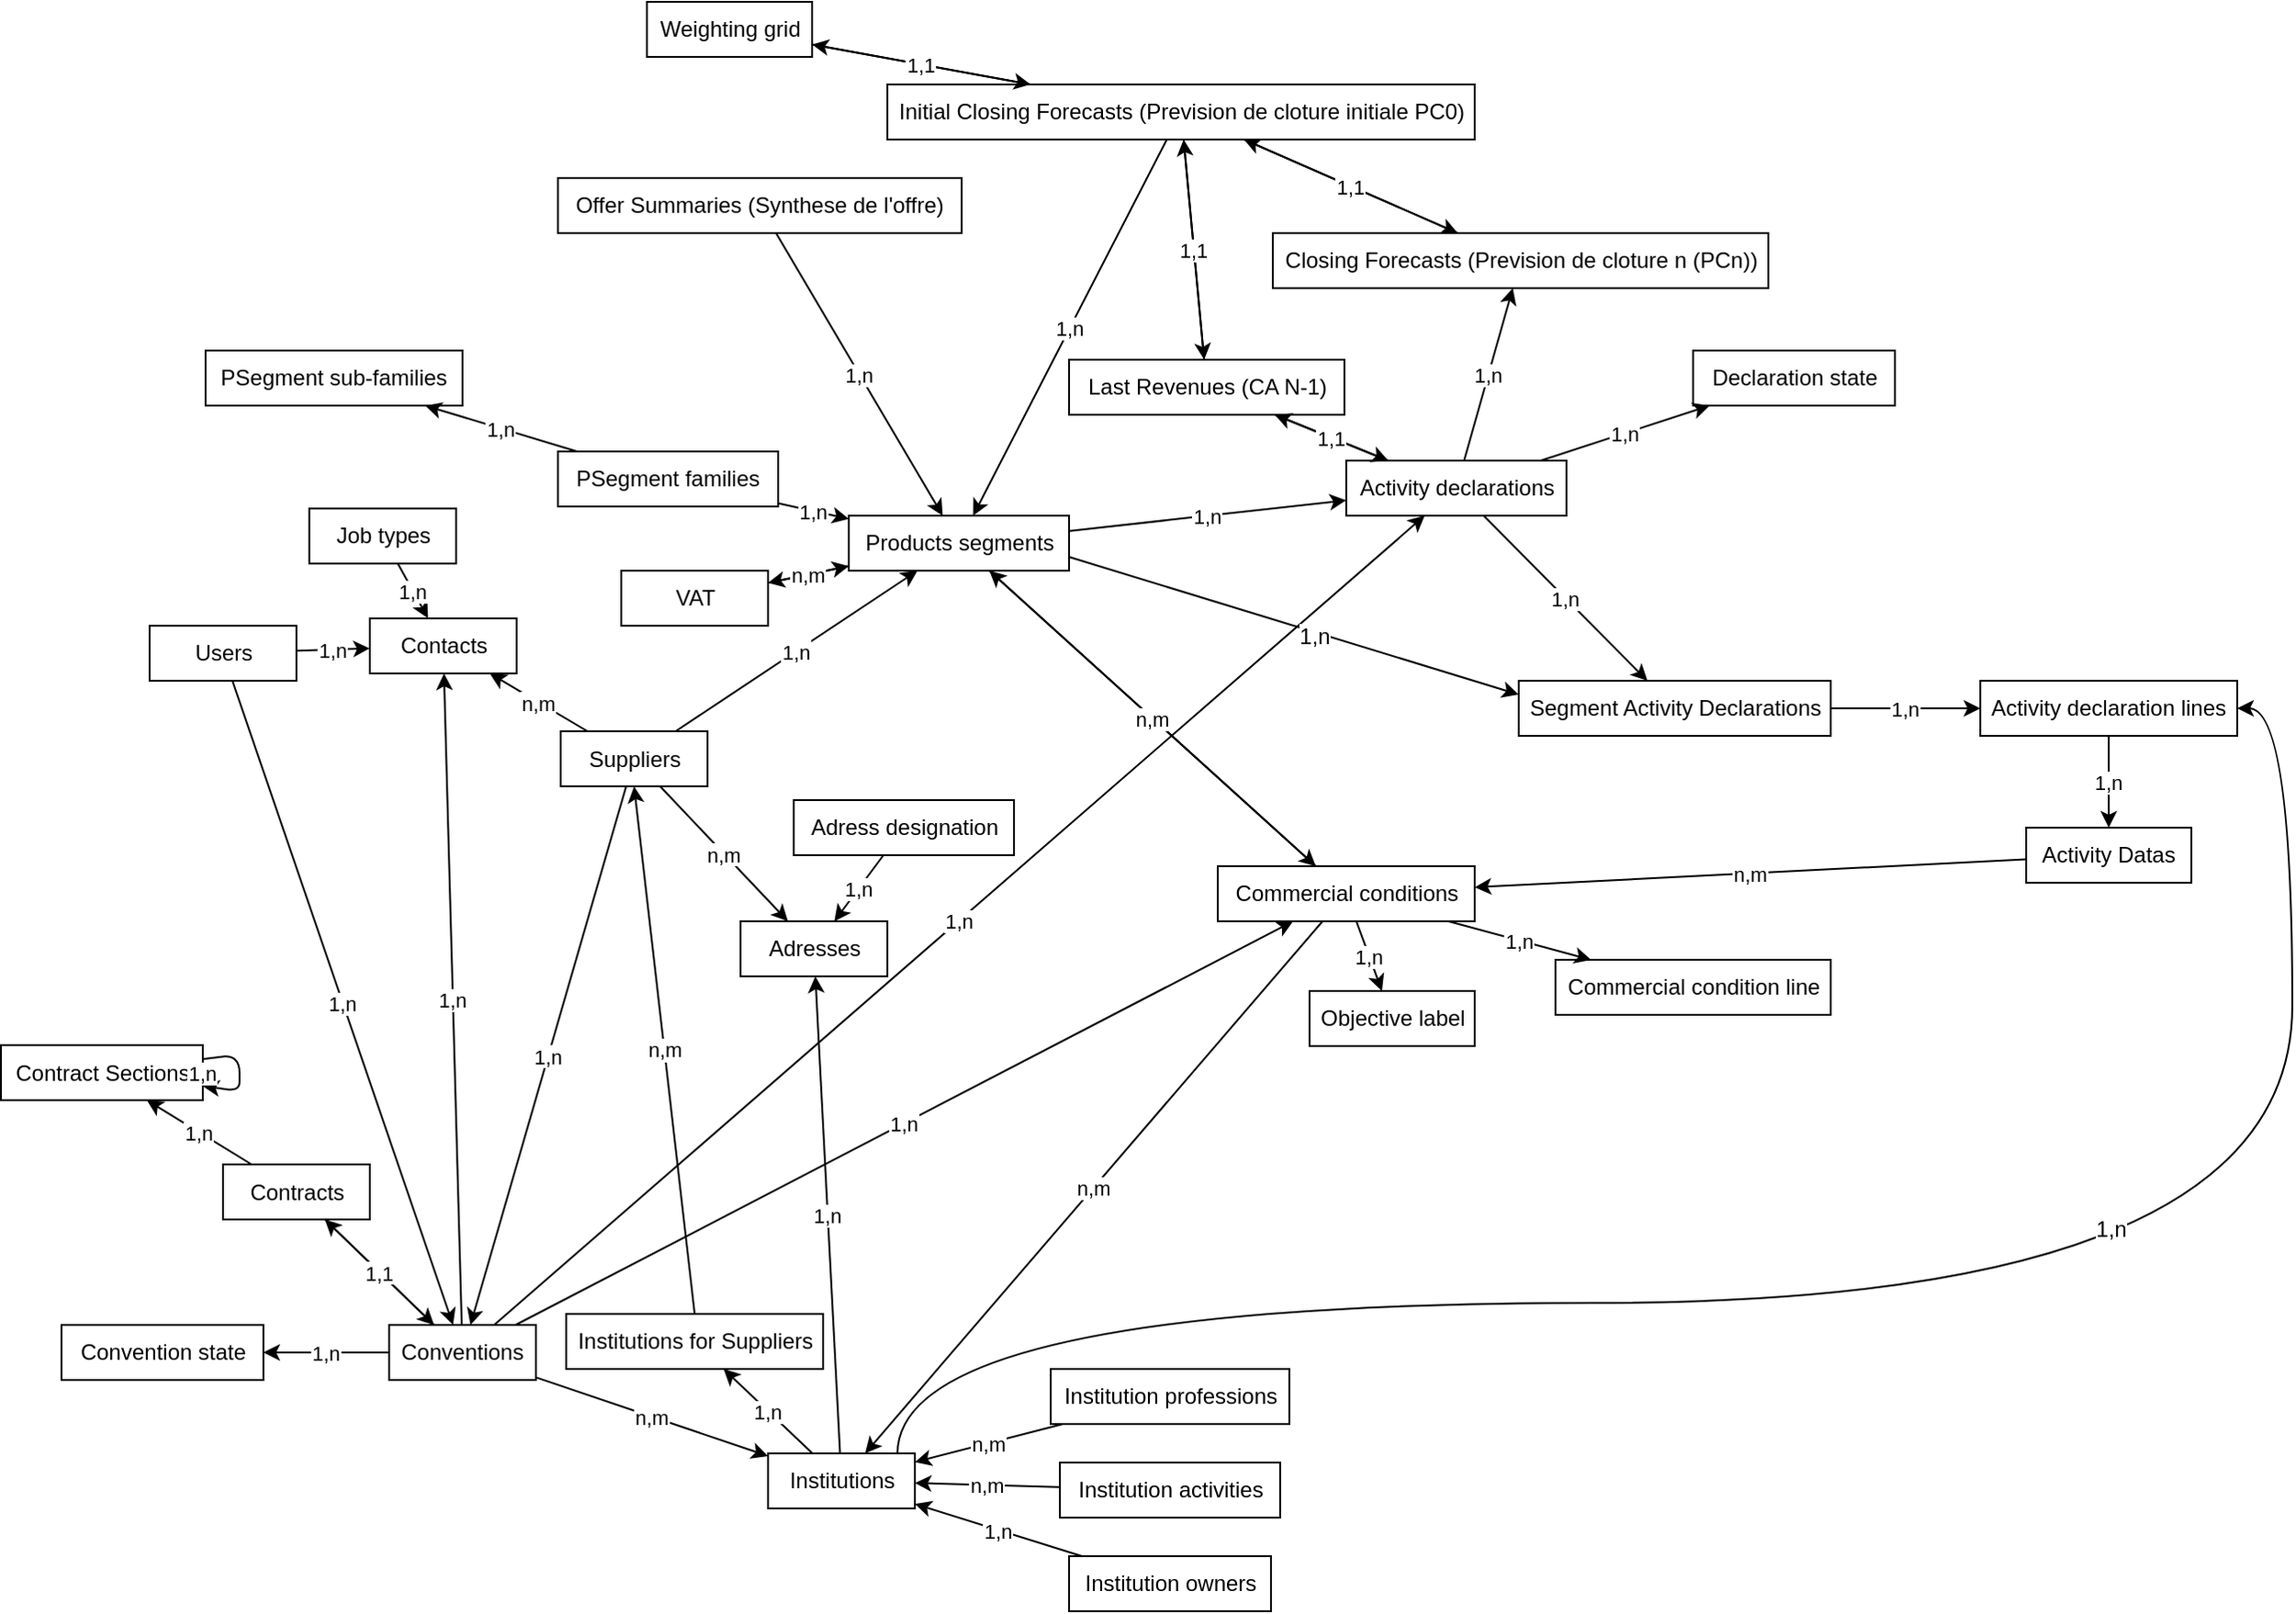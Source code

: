 <mxfile version="10.6.7" type="github"><diagram id="naOd1OUL0D1q2wEyUwnQ" name="Page-1"><mxGraphModel dx="1683" dy="970" grid="1" gridSize="10" guides="1" tooltips="1" connect="1" arrows="1" fold="1" page="1" pageScale="1" pageWidth="827" pageHeight="1169" math="0" shadow="0"><root><mxCell id="0"/><mxCell id="1" parent="0"/><mxCell id="yR6SuKaiQKpG99iB0D87-2" value="Suppliers" style="whiteSpace=wrap;html=1;" parent="1" vertex="1"><mxGeometry x="426.5" y="508.5" width="80" height="30" as="geometry"/></mxCell><mxCell id="yR6SuKaiQKpG99iB0D87-3" value="Products segments" style="whiteSpace=wrap;html=1;" parent="1" vertex="1"><mxGeometry x="583.5" y="391" width="120" height="30" as="geometry"/></mxCell><mxCell id="yR6SuKaiQKpG99iB0D87-4" value="1,n" parent="1" source="yR6SuKaiQKpG99iB0D87-2" target="yR6SuKaiQKpG99iB0D87-3" edge="1"><mxGeometry x="113.5" y="116" as="geometry"/></mxCell><mxCell id="yR6SuKaiQKpG99iB0D87-5" value="Conventions" style="whiteSpace=wrap;html=1;" parent="1" vertex="1"><mxGeometry x="333" y="832" width="80" height="30" as="geometry"/></mxCell><mxCell id="yR6SuKaiQKpG99iB0D87-6" value="1,n" parent="1" source="yR6SuKaiQKpG99iB0D87-2" target="yR6SuKaiQKpG99iB0D87-5" edge="1"><mxGeometry x="113.5" y="116" as="geometry"/></mxCell><mxCell id="yR6SuKaiQKpG99iB0D87-7" value="Adresses" style="whiteSpace=wrap;html=1;" parent="1" vertex="1"><mxGeometry x="524.5" y="612" width="80" height="30" as="geometry"/></mxCell><mxCell id="yR6SuKaiQKpG99iB0D87-8" value="n,m" parent="1" source="yR6SuKaiQKpG99iB0D87-2" target="yR6SuKaiQKpG99iB0D87-7" edge="1"><mxGeometry x="113.5" y="116" as="geometry"/></mxCell><mxCell id="yR6SuKaiQKpG99iB0D87-9" value="Institutions" style="whiteSpace=wrap;html=1;" parent="1" vertex="1"><mxGeometry x="539.5" y="902" width="80" height="30" as="geometry"/></mxCell><mxCell id="yR6SuKaiQKpG99iB0D87-10" value="1,n" parent="1" source="yR6SuKaiQKpG99iB0D87-9" target="yR6SuKaiQKpG99iB0D87-7" edge="1"><mxGeometry x="113.5" y="116" as="geometry"/></mxCell><mxCell id="yR6SuKaiQKpG99iB0D87-11" value="Institutions for Suppliers" style="whiteSpace=wrap;html=1;" parent="1" vertex="1"><mxGeometry x="429.5" y="826" width="140" height="30" as="geometry"/></mxCell><mxCell id="yR6SuKaiQKpG99iB0D87-12" value="1,n" parent="1" source="yR6SuKaiQKpG99iB0D87-9" target="yR6SuKaiQKpG99iB0D87-11" edge="1"><mxGeometry x="118.5" y="241" as="geometry"/></mxCell><mxCell id="yR6SuKaiQKpG99iB0D87-13" value="Adress designation" style="whiteSpace=wrap;html=1;" parent="1" vertex="1"><mxGeometry x="553.5" y="546" width="120" height="30" as="geometry"/></mxCell><mxCell id="yR6SuKaiQKpG99iB0D87-14" value="1,n" parent="1" source="yR6SuKaiQKpG99iB0D87-13" target="yR6SuKaiQKpG99iB0D87-7" edge="1"><mxGeometry x="113.5" y="116" as="geometry"/></mxCell><mxCell id="yR6SuKaiQKpG99iB0D87-15" value="Institution owners" style="whiteSpace=wrap;html=1;" parent="1" vertex="1"><mxGeometry x="703.5" y="958" width="110" height="30" as="geometry"/></mxCell><mxCell id="yR6SuKaiQKpG99iB0D87-16" value="1,n" parent="1" source="yR6SuKaiQKpG99iB0D87-15" target="yR6SuKaiQKpG99iB0D87-9" edge="1"><mxGeometry x="118.5" y="241" as="geometry"/></mxCell><mxCell id="yR6SuKaiQKpG99iB0D87-17" value="Institution professions" style="whiteSpace=wrap;html=1;" parent="1" vertex="1"><mxGeometry x="693.5" y="856" width="130" height="30" as="geometry"/></mxCell><mxCell id="yR6SuKaiQKpG99iB0D87-18" value="n,m" parent="1" source="yR6SuKaiQKpG99iB0D87-17" target="yR6SuKaiQKpG99iB0D87-9" edge="1"><mxGeometry x="118.5" y="241" as="geometry"/></mxCell><mxCell id="yR6SuKaiQKpG99iB0D87-19" value="Institution activities" style="whiteSpace=wrap;html=1;" parent="1" vertex="1"><mxGeometry x="698.5" y="907" width="120" height="30" as="geometry"/></mxCell><mxCell id="yR6SuKaiQKpG99iB0D87-20" value="n,m" parent="1" source="yR6SuKaiQKpG99iB0D87-19" target="yR6SuKaiQKpG99iB0D87-9" edge="1"><mxGeometry x="118.5" y="241" as="geometry"/></mxCell><mxCell id="yR6SuKaiQKpG99iB0D87-21" value="n,m" parent="1" source="yR6SuKaiQKpG99iB0D87-5" target="yR6SuKaiQKpG99iB0D87-9" edge="1"><mxGeometry x="113.5" y="116" as="geometry"/></mxCell><mxCell id="yR6SuKaiQKpG99iB0D87-22" value="Commercial conditions" style="whiteSpace=wrap;html=1;" parent="1" vertex="1"><mxGeometry x="784.5" y="582" width="140" height="30" as="geometry"/></mxCell><mxCell id="yR6SuKaiQKpG99iB0D87-23" value="1,n" parent="1" source="yR6SuKaiQKpG99iB0D87-5" target="yR6SuKaiQKpG99iB0D87-22" edge="1"><mxGeometry x="113.5" y="116" as="geometry"/></mxCell><mxCell id="yR6SuKaiQKpG99iB0D87-24" value="Convention state" style="whiteSpace=wrap;html=1;" parent="1" vertex="1"><mxGeometry x="154.5" y="832" width="110" height="30" as="geometry"/></mxCell><mxCell id="yR6SuKaiQKpG99iB0D87-25" value="1,n" parent="1" source="yR6SuKaiQKpG99iB0D87-5" target="yR6SuKaiQKpG99iB0D87-24" edge="1"><mxGeometry x="6.5" y="348.5" as="geometry"/></mxCell><mxCell id="yR6SuKaiQKpG99iB0D87-26" value="n,m" parent="1" source="yR6SuKaiQKpG99iB0D87-22" target="yR6SuKaiQKpG99iB0D87-9" edge="1"><mxGeometry x="113.5" y="116" as="geometry"/></mxCell><mxCell id="yR6SuKaiQKpG99iB0D87-27" value="Objective label" style="whiteSpace=wrap;html=1;" parent="1" vertex="1"><mxGeometry x="834.5" y="650" width="90" height="30" as="geometry"/></mxCell><mxCell id="yR6SuKaiQKpG99iB0D87-28" value="1,n" parent="1" source="yR6SuKaiQKpG99iB0D87-22" target="yR6SuKaiQKpG99iB0D87-27" edge="1"><mxGeometry x="113.5" y="116" as="geometry"/></mxCell><mxCell id="yR6SuKaiQKpG99iB0D87-29" value="Commercial condition line" style="whiteSpace=wrap;html=1;" parent="1" vertex="1"><mxGeometry x="968.5" y="633" width="150" height="30" as="geometry"/></mxCell><mxCell id="yR6SuKaiQKpG99iB0D87-30" value="1,n" parent="1" source="yR6SuKaiQKpG99iB0D87-22" target="yR6SuKaiQKpG99iB0D87-29" edge="1"><mxGeometry x="113.5" y="116" as="geometry"/></mxCell><mxCell id="yR6SuKaiQKpG99iB0D87-31" value="Activity Datas" style="whiteSpace=wrap;html=1;" parent="1" vertex="1"><mxGeometry x="1225" y="561" width="90" height="30" as="geometry"/></mxCell><mxCell id="yR6SuKaiQKpG99iB0D87-32" value="n,m" parent="1" source="yR6SuKaiQKpG99iB0D87-31" target="yR6SuKaiQKpG99iB0D87-22" edge="1"><mxGeometry x="113.5" y="116" as="geometry"/></mxCell><mxCell id="yR6SuKaiQKpG99iB0D87-33" value="n,m" parent="1" source="yR6SuKaiQKpG99iB0D87-3" target="yR6SuKaiQKpG99iB0D87-22" edge="1"><mxGeometry x="113.5" y="116" as="geometry"/></mxCell><mxCell id="yR6SuKaiQKpG99iB0D87-34" value="Activity declarations" style="whiteSpace=wrap;html=1;" parent="1" vertex="1"><mxGeometry x="854.5" y="361" width="120" height="30" as="geometry"/></mxCell><mxCell id="yR6SuKaiQKpG99iB0D87-35" value="1,n" parent="1" source="yR6SuKaiQKpG99iB0D87-3" target="yR6SuKaiQKpG99iB0D87-34" edge="1"><mxGeometry x="113.5" y="116" as="geometry"/></mxCell><mxCell id="yR6SuKaiQKpG99iB0D87-36" value="PSegment families" style="whiteSpace=wrap;html=1;" parent="1" vertex="1"><mxGeometry x="425" y="356" width="120" height="30" as="geometry"/></mxCell><mxCell id="yR6SuKaiQKpG99iB0D87-37" value="PSegment sub-families" style="whiteSpace=wrap;html=1;" parent="1" vertex="1"><mxGeometry x="233" y="301" width="140" height="30" as="geometry"/></mxCell><mxCell id="yR6SuKaiQKpG99iB0D87-38" value="1,n" parent="1" source="yR6SuKaiQKpG99iB0D87-36" target="yR6SuKaiQKpG99iB0D87-37" edge="1"><mxGeometry x="113.5" y="116" as="geometry"/></mxCell><mxCell id="yR6SuKaiQKpG99iB0D87-39" value="1,n" parent="1" source="yR6SuKaiQKpG99iB0D87-36" target="yR6SuKaiQKpG99iB0D87-3" edge="1"><mxGeometry x="113.5" y="116" as="geometry"/></mxCell><mxCell id="yR6SuKaiQKpG99iB0D87-40" value="n,m" parent="1" source="yR6SuKaiQKpG99iB0D87-22" target="yR6SuKaiQKpG99iB0D87-3" edge="1"><mxGeometry x="113.5" y="116" as="geometry"/></mxCell><mxCell id="yR6SuKaiQKpG99iB0D87-41" value="VAT" style="whiteSpace=wrap;html=1;" parent="1" vertex="1"><mxGeometry x="459.5" y="421" width="80" height="30" as="geometry"/></mxCell><mxCell id="yR6SuKaiQKpG99iB0D87-42" value="n,m" parent="1" source="yR6SuKaiQKpG99iB0D87-41" target="yR6SuKaiQKpG99iB0D87-3" edge="1"><mxGeometry x="113.5" y="116" as="geometry"/></mxCell><mxCell id="yR6SuKaiQKpG99iB0D87-43" value="n,m" parent="1" source="yR6SuKaiQKpG99iB0D87-3" target="yR6SuKaiQKpG99iB0D87-41" edge="1"><mxGeometry x="113.5" y="116" as="geometry"/></mxCell><mxCell id="yR6SuKaiQKpG99iB0D87-44" value="Contracts" style="whiteSpace=wrap;html=1;" parent="1" vertex="1"><mxGeometry x="242.5" y="744.5" width="80" height="30" as="geometry"/></mxCell><mxCell id="yR6SuKaiQKpG99iB0D87-45" value="1,1" parent="1" source="yR6SuKaiQKpG99iB0D87-44" target="yR6SuKaiQKpG99iB0D87-5" edge="1"><mxGeometry x="6.5" y="348.5" as="geometry"/></mxCell><mxCell id="yR6SuKaiQKpG99iB0D87-46" value="1,1" parent="1" source="yR6SuKaiQKpG99iB0D87-5" target="yR6SuKaiQKpG99iB0D87-44" edge="1"><mxGeometry x="6.5" y="348.5" as="geometry"/></mxCell><mxCell id="yR6SuKaiQKpG99iB0D87-47" value="Contract Sections" style="whiteSpace=wrap;html=1;" parent="1" vertex="1"><mxGeometry x="121.5" y="679.5" width="110" height="30" as="geometry"/></mxCell><mxCell id="yR6SuKaiQKpG99iB0D87-48" value="1,n" parent="1" source="yR6SuKaiQKpG99iB0D87-47" target="yR6SuKaiQKpG99iB0D87-47" edge="1"><mxGeometry x="6.5" y="348.5" as="geometry"/></mxCell><mxCell id="yR6SuKaiQKpG99iB0D87-49" value="1,n" parent="1" source="yR6SuKaiQKpG99iB0D87-44" target="yR6SuKaiQKpG99iB0D87-47" edge="1"><mxGeometry x="6.5" y="348.5" as="geometry"/></mxCell><mxCell id="yR6SuKaiQKpG99iB0D87-50" value="1,n" parent="1" source="yR6SuKaiQKpG99iB0D87-5" target="yR6SuKaiQKpG99iB0D87-34" edge="1"><mxGeometry x="113.5" y="116" as="geometry"/></mxCell><mxCell id="yR6SuKaiQKpG99iB0D87-51" value="Segment Activity Declarations" style="whiteSpace=wrap;html=1;" parent="1" vertex="1"><mxGeometry x="948.5" y="481" width="170" height="30" as="geometry"/></mxCell><mxCell id="yR6SuKaiQKpG99iB0D87-52" value="1,n" parent="1" source="yR6SuKaiQKpG99iB0D87-34" target="yR6SuKaiQKpG99iB0D87-51" edge="1"><mxGeometry x="113.5" y="116" as="geometry"/></mxCell><mxCell id="yR6SuKaiQKpG99iB0D87-53" value="Closing Forecasts (Prevision de cloture n (PCn))" style="whiteSpace=wrap;html=1;" parent="1" vertex="1"><mxGeometry x="814.5" y="237" width="270" height="30" as="geometry"/></mxCell><mxCell id="yR6SuKaiQKpG99iB0D87-54" value="1,n" parent="1" source="yR6SuKaiQKpG99iB0D87-34" target="yR6SuKaiQKpG99iB0D87-53" edge="1"><mxGeometry x="113.5" y="116" as="geometry"/></mxCell><mxCell id="yR6SuKaiQKpG99iB0D87-55" value="Declaration state" style="whiteSpace=wrap;html=1;" parent="1" vertex="1"><mxGeometry x="1043.5" y="301" width="110" height="30" as="geometry"/></mxCell><mxCell id="yR6SuKaiQKpG99iB0D87-56" value="1,n" parent="1" source="yR6SuKaiQKpG99iB0D87-34" target="yR6SuKaiQKpG99iB0D87-55" edge="1"><mxGeometry x="113.5" y="116" as="geometry"/></mxCell><mxCell id="71o8TnyF8GGuxDiCUTte-1" style="edgeStyle=orthogonalEdgeStyle;orthogonalLoop=1;jettySize=auto;html=1;exitX=0.881;exitY=0.007;exitDx=0;exitDy=0;exitPerimeter=0;strokeColor=#000000;curved=1;" edge="1" parent="1" source="yR6SuKaiQKpG99iB0D87-9" target="yR6SuKaiQKpG99iB0D87-57"><mxGeometry relative="1" as="geometry"><Array as="points"><mxPoint x="610" y="820"/><mxPoint x="1370" y="820"/><mxPoint x="1370" y="496"/></Array></mxGeometry></mxCell><mxCell id="71o8TnyF8GGuxDiCUTte-2" value="1,n" style="text;html=1;resizable=0;points=[];align=center;verticalAlign=middle;labelBackgroundColor=#ffffff;" vertex="1" connectable="0" parent="71o8TnyF8GGuxDiCUTte-1"><mxGeometry x="0.285" relative="1" as="geometry"><mxPoint x="-26" y="-40" as="offset"/></mxGeometry></mxCell><mxCell id="yR6SuKaiQKpG99iB0D87-57" value="Activity declaration lines" style="whiteSpace=wrap;html=1;" parent="1" vertex="1"><mxGeometry x="1200" y="481" width="140" height="30" as="geometry"/></mxCell><mxCell id="yR6SuKaiQKpG99iB0D87-58" value="1,n" parent="1" source="yR6SuKaiQKpG99iB0D87-51" target="yR6SuKaiQKpG99iB0D87-57" edge="1"><mxGeometry x="294.5" y="95" as="geometry"/></mxCell><mxCell id="yR6SuKaiQKpG99iB0D87-59" value="1,n" parent="1" source="yR6SuKaiQKpG99iB0D87-57" target="yR6SuKaiQKpG99iB0D87-31" edge="1"><mxGeometry x="294.5" y="95" as="geometry"/></mxCell><mxCell id="yR6SuKaiQKpG99iB0D87-60" value="Initial Closing Forecasts (Prevision de cloture initiale PC0)" style="whiteSpace=wrap;html=1;" parent="1" vertex="1"><mxGeometry x="604.5" y="156" width="320" height="30" as="geometry"/></mxCell><mxCell id="yR6SuKaiQKpG99iB0D87-61" value="1,1" parent="1" source="yR6SuKaiQKpG99iB0D87-53" target="yR6SuKaiQKpG99iB0D87-60" edge="1"><mxGeometry x="113.5" y="116" as="geometry"/></mxCell><mxCell id="yR6SuKaiQKpG99iB0D87-62" value="1,1" parent="1" source="yR6SuKaiQKpG99iB0D87-60" target="yR6SuKaiQKpG99iB0D87-53" edge="1"><mxGeometry x="113.5" y="116" as="geometry"/></mxCell><mxCell id="yR6SuKaiQKpG99iB0D87-63" value="1,n" parent="1" source="yR6SuKaiQKpG99iB0D87-60" target="yR6SuKaiQKpG99iB0D87-3" edge="1"><mxGeometry x="113.5" y="116" as="geometry"/></mxCell><mxCell id="yR6SuKaiQKpG99iB0D87-64" value="Offer Summaries (Synthese de l'offre)" style="whiteSpace=wrap;html=1;" parent="1" vertex="1"><mxGeometry x="425" y="207" width="220" height="30" as="geometry"/></mxCell><mxCell id="yR6SuKaiQKpG99iB0D87-65" value="1,n" parent="1" source="yR6SuKaiQKpG99iB0D87-64" target="yR6SuKaiQKpG99iB0D87-3" edge="1"><mxGeometry x="113.5" y="116" as="geometry"/></mxCell><mxCell id="yR6SuKaiQKpG99iB0D87-66" value="Last Revenues (CA N-1)" style="whiteSpace=wrap;html=1;" parent="1" vertex="1"><mxGeometry x="703.5" y="306" width="150" height="30" as="geometry"/></mxCell><mxCell id="yR6SuKaiQKpG99iB0D87-67" value="1,1" parent="1" source="yR6SuKaiQKpG99iB0D87-66" target="yR6SuKaiQKpG99iB0D87-60" edge="1"><mxGeometry x="113.5" y="116" as="geometry"/></mxCell><mxCell id="yR6SuKaiQKpG99iB0D87-68" value="1,1" parent="1" source="yR6SuKaiQKpG99iB0D87-60" target="yR6SuKaiQKpG99iB0D87-66" edge="1"><mxGeometry x="113.5" y="116" as="geometry"/></mxCell><mxCell id="yR6SuKaiQKpG99iB0D87-69" value="Weighting grid" style="whiteSpace=wrap;html=1;" parent="1" vertex="1"><mxGeometry x="473.5" y="111" width="90" height="30" as="geometry"/></mxCell><mxCell id="yR6SuKaiQKpG99iB0D87-70" value="1,1" parent="1" source="yR6SuKaiQKpG99iB0D87-69" target="yR6SuKaiQKpG99iB0D87-60" edge="1"><mxGeometry x="113.5" y="116" as="geometry"/></mxCell><mxCell id="yR6SuKaiQKpG99iB0D87-71" value="1,1" parent="1" source="yR6SuKaiQKpG99iB0D87-60" target="yR6SuKaiQKpG99iB0D87-69" edge="1"><mxGeometry x="113.5" y="116" as="geometry"/></mxCell><mxCell id="yR6SuKaiQKpG99iB0D87-72" value="1,1" parent="1" source="yR6SuKaiQKpG99iB0D87-66" target="yR6SuKaiQKpG99iB0D87-34" edge="1"><mxGeometry x="113.5" y="116" as="geometry"/></mxCell><mxCell id="yR6SuKaiQKpG99iB0D87-73" value="1,1" parent="1" source="yR6SuKaiQKpG99iB0D87-34" target="yR6SuKaiQKpG99iB0D87-66" edge="1"><mxGeometry x="113.5" y="116" as="geometry"/></mxCell><mxCell id="yR6SuKaiQKpG99iB0D87-74" value="Users" style="whiteSpace=wrap;html=1;" parent="1" vertex="1"><mxGeometry x="202.5" y="451" width="80" height="30" as="geometry"/></mxCell><mxCell id="yR6SuKaiQKpG99iB0D87-75" value="Contacts" style="whiteSpace=wrap;html=1;" parent="1" vertex="1"><mxGeometry x="322.5" y="447" width="80" height="30" as="geometry"/></mxCell><mxCell id="yR6SuKaiQKpG99iB0D87-76" value="1,n" parent="1" source="yR6SuKaiQKpG99iB0D87-74" target="yR6SuKaiQKpG99iB0D87-75" edge="1"><mxGeometry x="33.5" y="77" as="geometry"/></mxCell><mxCell id="yR6SuKaiQKpG99iB0D87-77" value="1,n" parent="1" source="yR6SuKaiQKpG99iB0D87-5" target="yR6SuKaiQKpG99iB0D87-75" edge="1"><mxGeometry x="113.5" y="116" as="geometry"/></mxCell><mxCell id="yR6SuKaiQKpG99iB0D87-78" value="n,m" parent="1" source="yR6SuKaiQKpG99iB0D87-2" target="yR6SuKaiQKpG99iB0D87-75" edge="1"><mxGeometry x="33.5" y="77" as="geometry"/></mxCell><mxCell id="yR6SuKaiQKpG99iB0D87-79" value="1,n" parent="1" source="yR6SuKaiQKpG99iB0D87-74" target="yR6SuKaiQKpG99iB0D87-5" edge="1"><mxGeometry x="113.5" y="116" as="geometry"/></mxCell><mxCell id="yR6SuKaiQKpG99iB0D87-80" value="Job types" style="whiteSpace=wrap;html=1;" parent="1" vertex="1"><mxGeometry x="289.5" y="387.1" width="80" height="30" as="geometry"/></mxCell><mxCell id="yR6SuKaiQKpG99iB0D87-81" value="1,n" parent="1" source="yR6SuKaiQKpG99iB0D87-80" target="yR6SuKaiQKpG99iB0D87-75" edge="1"><mxGeometry x="33.5" y="77" as="geometry"/></mxCell><mxCell id="jRkACH4_h2vfaJKsrGcW-4" value="" style="endArrow=classic;html=1;exitX=1;exitY=0.75;exitDx=0;exitDy=0;entryX=0;entryY=0.25;entryDx=0;entryDy=0;" parent="1" source="yR6SuKaiQKpG99iB0D87-3" target="yR6SuKaiQKpG99iB0D87-51" edge="1"><mxGeometry width="50" height="50" relative="1" as="geometry"><mxPoint x="1310" y="280" as="sourcePoint"/><mxPoint x="1360" y="230" as="targetPoint"/></mxGeometry></mxCell><mxCell id="jRkACH4_h2vfaJKsrGcW-5" value="1,n" style="text;html=1;resizable=0;points=[];align=center;verticalAlign=middle;labelBackgroundColor=#ffffff;" parent="jRkACH4_h2vfaJKsrGcW-4" vertex="1" connectable="0"><mxGeometry x="0.088" y="-1" relative="1" as="geometry"><mxPoint y="1" as="offset"/></mxGeometry></mxCell><mxCell id="71o8TnyF8GGuxDiCUTte-8" value="n,m" style="endArrow=classic;html=1;shadow=0;entryX=0.5;entryY=1;entryDx=0;entryDy=0;exitX=0.5;exitY=0;exitDx=0;exitDy=0;" edge="1" parent="1" source="yR6SuKaiQKpG99iB0D87-11" target="yR6SuKaiQKpG99iB0D87-2"><mxGeometry width="50" height="50" relative="1" as="geometry"><mxPoint x="210" y="1060" as="sourcePoint"/><mxPoint x="260" y="1010" as="targetPoint"/></mxGeometry></mxCell></root></mxGraphModel></diagram></mxfile>